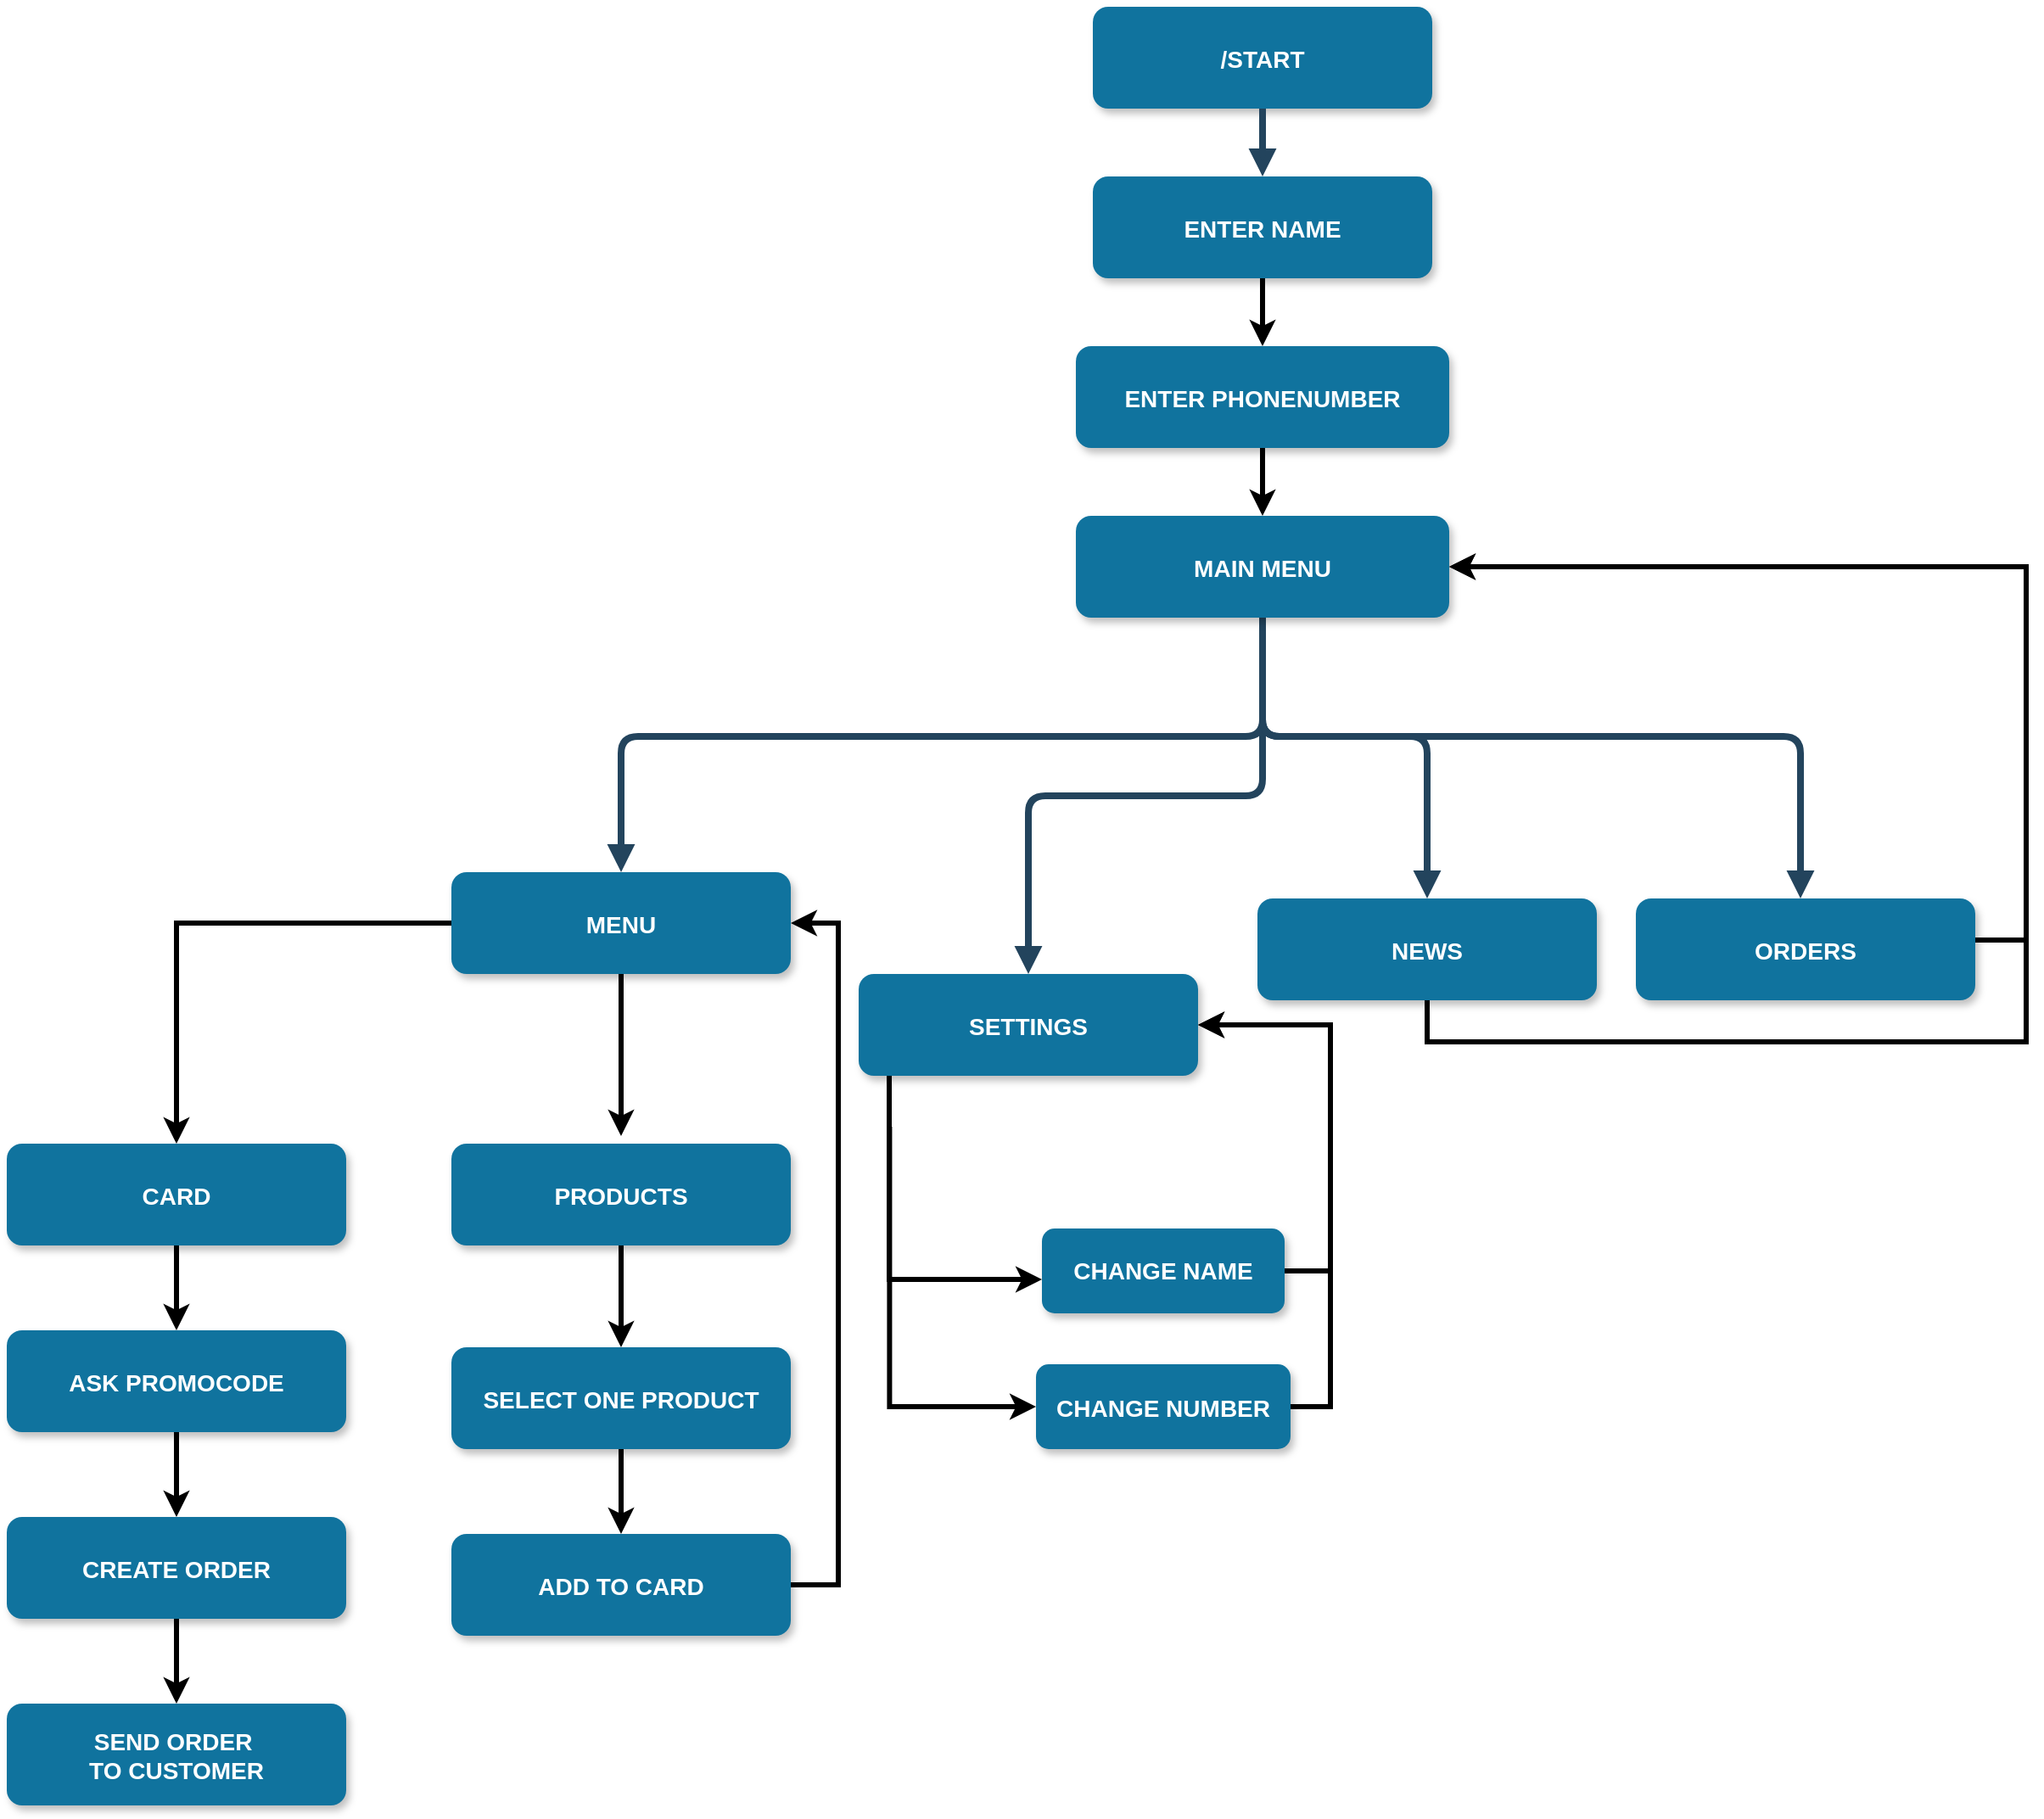 <mxfile version="25.0.3">
  <diagram name="Page-1" id="97916047-d0de-89f5-080d-49f4d83e522f">
    <mxGraphModel dx="882" dy="496" grid="1" gridSize="10" guides="1" tooltips="1" connect="1" arrows="1" fold="1" page="1" pageScale="1.5" pageWidth="1169" pageHeight="827" background="none" math="0" shadow="0">
      <root>
        <mxCell id="0" />
        <mxCell id="1" parent="0" />
        <mxCell id="2" value="/START" style="rounded=1;fillColor=#10739E;strokeColor=none;shadow=1;gradientColor=none;fontStyle=1;fontColor=#FFFFFF;fontSize=14;" parent="1" vertex="1">
          <mxGeometry x="970" y="20" width="200" height="60" as="geometry" />
        </mxCell>
        <mxCell id="0NsYHm4Lcp_dwHDFbwhv-116" value="" style="edgeStyle=orthogonalEdgeStyle;rounded=0;orthogonalLoop=1;jettySize=auto;html=1;entryX=0.5;entryY=0;entryDx=0;entryDy=0;strokeWidth=3;" edge="1" parent="1" source="3" target="0NsYHm4Lcp_dwHDFbwhv-113">
          <mxGeometry relative="1" as="geometry" />
        </mxCell>
        <mxCell id="3" value="ENTER PHONENUMBER" style="rounded=1;fillColor=#10739E;strokeColor=none;shadow=1;gradientColor=none;fontStyle=1;fontColor=#FFFFFF;fontSize=14;horizontal=1;strokeWidth=3;" parent="1" vertex="1">
          <mxGeometry x="960" y="220" width="220" height="60" as="geometry" />
        </mxCell>
        <mxCell id="0NsYHm4Lcp_dwHDFbwhv-70" value="" style="edgeStyle=orthogonalEdgeStyle;rounded=0;orthogonalLoop=1;jettySize=auto;html=1;strokeWidth=3;" edge="1" parent="1" source="4">
          <mxGeometry relative="1" as="geometry">
            <mxPoint x="692" y="685.5" as="targetPoint" />
          </mxGeometry>
        </mxCell>
        <mxCell id="0NsYHm4Lcp_dwHDFbwhv-88" style="edgeStyle=orthogonalEdgeStyle;rounded=0;orthogonalLoop=1;jettySize=auto;html=1;strokeWidth=3;" edge="1" parent="1" source="4" target="0NsYHm4Lcp_dwHDFbwhv-87">
          <mxGeometry relative="1" as="geometry" />
        </mxCell>
        <mxCell id="4" value="MENU" style="rounded=1;fillColor=#10739E;strokeColor=none;shadow=1;gradientColor=none;fontStyle=1;fontColor=#FFFFFF;fontSize=14;" parent="1" vertex="1">
          <mxGeometry x="592" y="530" width="200" height="60" as="geometry" />
        </mxCell>
        <mxCell id="0NsYHm4Lcp_dwHDFbwhv-73" value="" style="edgeStyle=orthogonalEdgeStyle;rounded=0;orthogonalLoop=1;jettySize=auto;html=1;strokeWidth=3;" edge="1" parent="1" source="5" target="0NsYHm4Lcp_dwHDFbwhv-72">
          <mxGeometry relative="1" as="geometry">
            <Array as="points">
              <mxPoint x="850" y="770" />
            </Array>
          </mxGeometry>
        </mxCell>
        <mxCell id="5" value="SETTINGS" style="rounded=1;fillColor=#10739E;strokeColor=none;shadow=1;gradientColor=none;fontStyle=1;fontColor=#FFFFFF;fontSize=14;" parent="1" vertex="1">
          <mxGeometry x="832" y="590" width="200" height="60" as="geometry" />
        </mxCell>
        <mxCell id="0NsYHm4Lcp_dwHDFbwhv-96" style="edgeStyle=orthogonalEdgeStyle;rounded=0;orthogonalLoop=1;jettySize=auto;html=1;entryX=1;entryY=0.5;entryDx=0;entryDy=0;strokeWidth=3;" edge="1" parent="1" source="6" target="0NsYHm4Lcp_dwHDFbwhv-113">
          <mxGeometry relative="1" as="geometry">
            <Array as="points">
              <mxPoint x="1167" y="630" />
              <mxPoint x="1520" y="630" />
              <mxPoint x="1520" y="350" />
            </Array>
          </mxGeometry>
        </mxCell>
        <mxCell id="6" value="NEWS" style="rounded=1;fillColor=#10739E;strokeColor=none;shadow=1;gradientColor=none;fontStyle=1;fontColor=#FFFFFF;fontSize=14;" parent="1" vertex="1">
          <mxGeometry x="1067" y="545.5" width="200" height="60" as="geometry" />
        </mxCell>
        <mxCell id="30" value="" style="edgeStyle=elbowEdgeStyle;elbow=vertical;strokeWidth=4;endArrow=block;endFill=1;fontStyle=1;strokeColor=#23445D;exitX=0.5;exitY=1;exitDx=0;exitDy=0;" parent="1" source="0NsYHm4Lcp_dwHDFbwhv-113" target="5" edge="1">
          <mxGeometry x="22" y="165.5" width="100" height="100" as="geometry">
            <mxPoint x="312" y="285.5" as="sourcePoint" />
            <mxPoint x="412" y="185.5" as="targetPoint" />
          </mxGeometry>
        </mxCell>
        <mxCell id="31" value="" style="edgeStyle=elbowEdgeStyle;elbow=vertical;strokeWidth=4;endArrow=block;endFill=1;fontStyle=1;strokeColor=#23445D;entryX=0.5;entryY=0;entryDx=0;entryDy=0;exitX=0.5;exitY=1;exitDx=0;exitDy=0;" parent="1" source="0NsYHm4Lcp_dwHDFbwhv-113" target="4" edge="1">
          <mxGeometry x="22" y="165.5" width="100" height="100" as="geometry">
            <mxPoint x="1070" y="310" as="sourcePoint" />
            <mxPoint x="692" y="535.5" as="targetPoint" />
            <Array as="points">
              <mxPoint x="1060" y="450" />
              <mxPoint x="910" y="460" />
              <mxPoint x="1070" y="450" />
            </Array>
          </mxGeometry>
        </mxCell>
        <mxCell id="32" value="" style="edgeStyle=elbowEdgeStyle;elbow=vertical;strokeWidth=4;endArrow=block;endFill=1;fontStyle=1;strokeColor=#23445D;entryX=0.5;entryY=0;entryDx=0;entryDy=0;exitX=0.5;exitY=1;exitDx=0;exitDy=0;" parent="1" source="0NsYHm4Lcp_dwHDFbwhv-113" target="6" edge="1">
          <mxGeometry x="22" y="165.5" width="100" height="100" as="geometry">
            <mxPoint x="1100" y="340.0" as="sourcePoint" />
            <mxPoint x="1197" y="565.5" as="targetPoint" />
            <Array as="points">
              <mxPoint x="1070" y="450" />
            </Array>
          </mxGeometry>
        </mxCell>
        <mxCell id="0NsYHm4Lcp_dwHDFbwhv-56" value="" style="edgeStyle=elbowEdgeStyle;elbow=vertical;strokeWidth=4;endArrow=block;endFill=1;fontStyle=1;strokeColor=#23445D;entryX=0.5;entryY=0;entryDx=0;entryDy=0;" edge="1" parent="1" target="0NsYHm4Lcp_dwHDFbwhv-59">
          <mxGeometry x="22" y="165.5" width="100" height="100" as="geometry">
            <mxPoint x="1070" y="80" as="sourcePoint" />
            <mxPoint x="1070.0" y="150" as="targetPoint" />
          </mxGeometry>
        </mxCell>
        <mxCell id="0NsYHm4Lcp_dwHDFbwhv-115" value="" style="edgeStyle=orthogonalEdgeStyle;rounded=0;orthogonalLoop=1;jettySize=auto;html=1;entryX=0.5;entryY=0;entryDx=0;entryDy=0;strokeWidth=3;" edge="1" parent="1" source="0NsYHm4Lcp_dwHDFbwhv-59" target="3">
          <mxGeometry relative="1" as="geometry">
            <Array as="points">
              <mxPoint x="1070" y="190" />
              <mxPoint x="1070" y="190" />
            </Array>
          </mxGeometry>
        </mxCell>
        <mxCell id="0NsYHm4Lcp_dwHDFbwhv-59" value="ENTER NAME" style="rounded=1;fillColor=#10739E;strokeColor=none;shadow=1;gradientColor=none;fontStyle=1;fontColor=#FFFFFF;fontSize=14;" vertex="1" parent="1">
          <mxGeometry x="970" y="120" width="200" height="60" as="geometry" />
        </mxCell>
        <mxCell id="0NsYHm4Lcp_dwHDFbwhv-95" style="edgeStyle=orthogonalEdgeStyle;rounded=0;orthogonalLoop=1;jettySize=auto;html=1;entryX=1;entryY=0.5;entryDx=0;entryDy=0;strokeWidth=3;" edge="1" parent="1" source="0NsYHm4Lcp_dwHDFbwhv-62" target="0NsYHm4Lcp_dwHDFbwhv-113">
          <mxGeometry relative="1" as="geometry">
            <Array as="points">
              <mxPoint x="1520" y="570" />
              <mxPoint x="1520" y="350" />
            </Array>
          </mxGeometry>
        </mxCell>
        <mxCell id="0NsYHm4Lcp_dwHDFbwhv-62" value="ORDERS" style="rounded=1;fillColor=#10739E;strokeColor=none;shadow=1;gradientColor=none;fontStyle=1;fontColor=#FFFFFF;fontSize=14;" vertex="1" parent="1">
          <mxGeometry x="1290" y="545.5" width="200" height="60" as="geometry" />
        </mxCell>
        <mxCell id="0NsYHm4Lcp_dwHDFbwhv-68" value="" style="edgeStyle=elbowEdgeStyle;elbow=vertical;strokeWidth=4;endArrow=block;endFill=1;fontStyle=1;strokeColor=#23445D;exitX=0.5;exitY=1;exitDx=0;exitDy=0;" edge="1" parent="1" source="0NsYHm4Lcp_dwHDFbwhv-113">
          <mxGeometry x="22" y="165.5" width="100" height="100" as="geometry">
            <mxPoint x="1067" y="320.0" as="sourcePoint" />
            <mxPoint x="1387" y="545.5" as="targetPoint" />
            <Array as="points">
              <mxPoint x="1147" y="450" />
            </Array>
          </mxGeometry>
        </mxCell>
        <mxCell id="0NsYHm4Lcp_dwHDFbwhv-84" value="" style="edgeStyle=orthogonalEdgeStyle;rounded=0;orthogonalLoop=1;jettySize=auto;html=1;strokeWidth=3;" edge="1" parent="1" source="0NsYHm4Lcp_dwHDFbwhv-71" target="0NsYHm4Lcp_dwHDFbwhv-83">
          <mxGeometry relative="1" as="geometry" />
        </mxCell>
        <mxCell id="0NsYHm4Lcp_dwHDFbwhv-71" value="PRODUCTS" style="rounded=1;fillColor=#10739E;strokeColor=none;shadow=1;gradientColor=none;fontStyle=1;fontColor=#FFFFFF;fontSize=14;" vertex="1" parent="1">
          <mxGeometry x="592" y="690" width="200" height="60" as="geometry" />
        </mxCell>
        <mxCell id="0NsYHm4Lcp_dwHDFbwhv-94" style="edgeStyle=orthogonalEdgeStyle;rounded=0;orthogonalLoop=1;jettySize=auto;html=1;entryX=1;entryY=0.5;entryDx=0;entryDy=0;strokeWidth=3;" edge="1" parent="1" source="0NsYHm4Lcp_dwHDFbwhv-72" target="5">
          <mxGeometry relative="1" as="geometry">
            <Array as="points">
              <mxPoint x="1110" y="765" />
              <mxPoint x="1110" y="620" />
            </Array>
          </mxGeometry>
        </mxCell>
        <mxCell id="0NsYHm4Lcp_dwHDFbwhv-72" value="CHANGE NAME" style="whiteSpace=wrap;html=1;fontSize=14;fillColor=#10739E;strokeColor=none;fontColor=#FFFFFF;rounded=1;shadow=1;gradientColor=none;fontStyle=1;" vertex="1" parent="1">
          <mxGeometry x="940" y="740" width="143" height="50" as="geometry" />
        </mxCell>
        <mxCell id="0NsYHm4Lcp_dwHDFbwhv-93" style="edgeStyle=orthogonalEdgeStyle;rounded=0;orthogonalLoop=1;jettySize=auto;html=1;entryX=1;entryY=0.5;entryDx=0;entryDy=0;strokeWidth=3;" edge="1" parent="1" source="0NsYHm4Lcp_dwHDFbwhv-74" target="5">
          <mxGeometry relative="1" as="geometry">
            <Array as="points">
              <mxPoint x="1110" y="845" />
              <mxPoint x="1110" y="620" />
            </Array>
          </mxGeometry>
        </mxCell>
        <mxCell id="0NsYHm4Lcp_dwHDFbwhv-74" value="CHANGE NUMBER" style="rounded=1;fillColor=#10739E;strokeColor=none;shadow=1;gradientColor=none;fontStyle=1;fontColor=#FFFFFF;fontSize=14;" vertex="1" parent="1">
          <mxGeometry x="936.5" y="820" width="150" height="50" as="geometry" />
        </mxCell>
        <mxCell id="0NsYHm4Lcp_dwHDFbwhv-76" value="" style="edgeStyle=orthogonalEdgeStyle;rounded=0;orthogonalLoop=1;jettySize=auto;html=1;exitX=0.091;exitY=1.005;exitDx=0;exitDy=0;exitPerimeter=0;strokeWidth=3;entryX=0;entryY=0.5;entryDx=0;entryDy=0;" edge="1" parent="1" target="0NsYHm4Lcp_dwHDFbwhv-74">
          <mxGeometry relative="1" as="geometry">
            <mxPoint x="850.2" y="680" as="sourcePoint" />
            <mxPoint x="950" y="833.7" as="targetPoint" />
            <Array as="points">
              <mxPoint x="850" y="845" />
            </Array>
          </mxGeometry>
        </mxCell>
        <mxCell id="0NsYHm4Lcp_dwHDFbwhv-86" value="" style="edgeStyle=orthogonalEdgeStyle;rounded=0;orthogonalLoop=1;jettySize=auto;html=1;strokeWidth=3;" edge="1" parent="1" source="0NsYHm4Lcp_dwHDFbwhv-83" target="0NsYHm4Lcp_dwHDFbwhv-85">
          <mxGeometry relative="1" as="geometry" />
        </mxCell>
        <mxCell id="0NsYHm4Lcp_dwHDFbwhv-83" value="SELECT ONE PRODUCT" style="rounded=1;fillColor=#10739E;strokeColor=none;shadow=1;gradientColor=none;fontStyle=1;fontColor=#FFFFFF;fontSize=14;" vertex="1" parent="1">
          <mxGeometry x="592" y="810" width="200" height="60" as="geometry" />
        </mxCell>
        <mxCell id="0NsYHm4Lcp_dwHDFbwhv-89" style="edgeStyle=orthogonalEdgeStyle;rounded=0;orthogonalLoop=1;jettySize=auto;html=1;entryX=1;entryY=0.5;entryDx=0;entryDy=0;strokeWidth=3;" edge="1" parent="1" source="0NsYHm4Lcp_dwHDFbwhv-85" target="4">
          <mxGeometry relative="1" as="geometry">
            <Array as="points">
              <mxPoint x="820" y="950" />
              <mxPoint x="820" y="560" />
            </Array>
          </mxGeometry>
        </mxCell>
        <mxCell id="0NsYHm4Lcp_dwHDFbwhv-85" value="ADD TO CARD" style="rounded=1;fillColor=#10739E;strokeColor=none;shadow=1;gradientColor=none;fontStyle=1;fontColor=#FFFFFF;fontSize=14;strokeWidth=3;" vertex="1" parent="1">
          <mxGeometry x="592" y="920" width="200" height="60" as="geometry" />
        </mxCell>
        <mxCell id="0NsYHm4Lcp_dwHDFbwhv-102" style="edgeStyle=orthogonalEdgeStyle;rounded=0;orthogonalLoop=1;jettySize=auto;html=1;strokeWidth=3;entryX=0.5;entryY=0;entryDx=0;entryDy=0;" edge="1" parent="1" source="0NsYHm4Lcp_dwHDFbwhv-87" target="0NsYHm4Lcp_dwHDFbwhv-105">
          <mxGeometry relative="1" as="geometry">
            <mxPoint x="420" y="820" as="targetPoint" />
            <Array as="points">
              <mxPoint x="430" y="780" />
              <mxPoint x="430" y="780" />
            </Array>
          </mxGeometry>
        </mxCell>
        <mxCell id="0NsYHm4Lcp_dwHDFbwhv-87" value="CARD" style="rounded=1;fillColor=#10739E;strokeColor=none;shadow=1;gradientColor=none;fontStyle=1;fontColor=#FFFFFF;fontSize=14;" vertex="1" parent="1">
          <mxGeometry x="330" y="690" width="200" height="60" as="geometry" />
        </mxCell>
        <mxCell id="0NsYHm4Lcp_dwHDFbwhv-112" value="" style="edgeStyle=orthogonalEdgeStyle;rounded=0;orthogonalLoop=1;jettySize=auto;html=1;strokeWidth=3;" edge="1" parent="1" source="0NsYHm4Lcp_dwHDFbwhv-90" target="0NsYHm4Lcp_dwHDFbwhv-111">
          <mxGeometry relative="1" as="geometry" />
        </mxCell>
        <mxCell id="0NsYHm4Lcp_dwHDFbwhv-90" value="CREATE ORDER" style="rounded=1;fillColor=#10739E;strokeColor=none;shadow=1;gradientColor=none;fontStyle=1;fontColor=#FFFFFF;fontSize=14;" vertex="1" parent="1">
          <mxGeometry x="330" y="910" width="200" height="60" as="geometry" />
        </mxCell>
        <mxCell id="0NsYHm4Lcp_dwHDFbwhv-110" value="" style="edgeStyle=orthogonalEdgeStyle;rounded=0;orthogonalLoop=1;jettySize=auto;html=1;strokeWidth=3;" edge="1" parent="1" source="0NsYHm4Lcp_dwHDFbwhv-105" target="0NsYHm4Lcp_dwHDFbwhv-90">
          <mxGeometry relative="1" as="geometry" />
        </mxCell>
        <mxCell id="0NsYHm4Lcp_dwHDFbwhv-105" value="ASK PROMOCODE" style="rounded=1;fillColor=#10739E;strokeColor=none;shadow=1;gradientColor=none;fontStyle=1;fontColor=#FFFFFF;fontSize=14;" vertex="1" parent="1">
          <mxGeometry x="330" y="800" width="200" height="60" as="geometry" />
        </mxCell>
        <mxCell id="0NsYHm4Lcp_dwHDFbwhv-111" value="SEND ORDER &#xa;TO CUSTOMER" style="rounded=1;fillColor=#10739E;strokeColor=none;shadow=1;gradientColor=none;fontStyle=1;fontColor=#FFFFFF;fontSize=14;" vertex="1" parent="1">
          <mxGeometry x="330" y="1020" width="200" height="60" as="geometry" />
        </mxCell>
        <mxCell id="0NsYHm4Lcp_dwHDFbwhv-113" value="MAIN MENU" style="rounded=1;fillColor=#10739E;strokeColor=none;shadow=1;gradientColor=none;fontStyle=1;fontColor=#FFFFFF;fontSize=14;horizontal=1;" vertex="1" parent="1">
          <mxGeometry x="960" y="320" width="220" height="60" as="geometry" />
        </mxCell>
      </root>
    </mxGraphModel>
  </diagram>
</mxfile>
